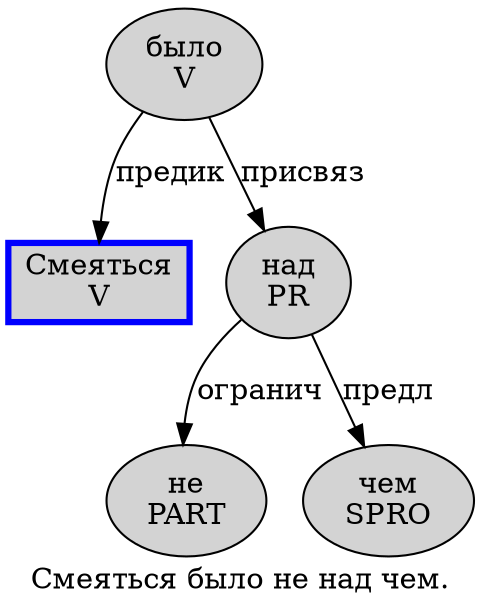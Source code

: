 digraph SENTENCE_2901 {
	graph [label="Смеяться было не над чем."]
	node [style=filled]
		0 [label="Смеяться
V" color=blue fillcolor=lightgray penwidth=3 shape=box]
		1 [label="было
V" color="" fillcolor=lightgray penwidth=1 shape=ellipse]
		2 [label="не
PART" color="" fillcolor=lightgray penwidth=1 shape=ellipse]
		3 [label="над
PR" color="" fillcolor=lightgray penwidth=1 shape=ellipse]
		4 [label="чем
SPRO" color="" fillcolor=lightgray penwidth=1 shape=ellipse]
			1 -> 0 [label="предик"]
			1 -> 3 [label="присвяз"]
			3 -> 2 [label="огранич"]
			3 -> 4 [label="предл"]
}